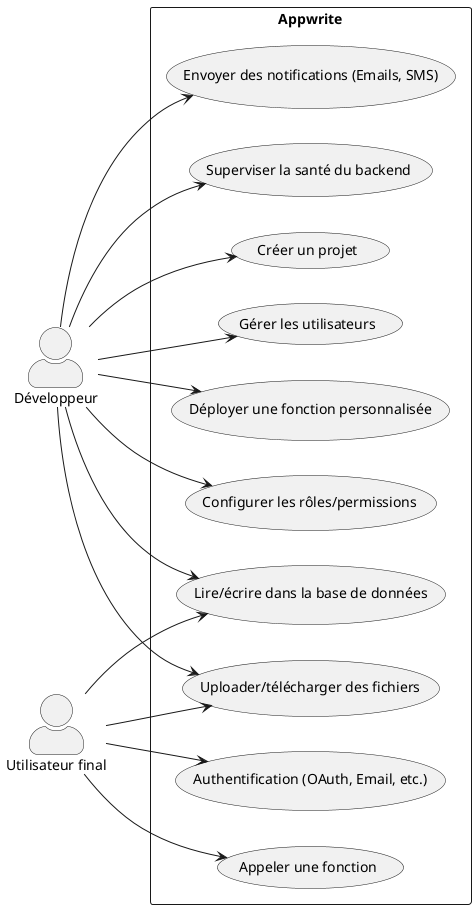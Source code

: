 @startuml
left to right direction
skinparam actorStyle awesome

actor "Développeur" as Dev
actor "Utilisateur final" as User

rectangle "Appwrite" {
  
  usecase "Créer un projet" as UC1
  usecase "Gérer les utilisateurs" as UC2
  usecase "Authentification (OAuth, Email, etc.)" as UC3
  usecase "Lire/écrire dans la base de données" as UC4
  usecase "Uploader/télécharger des fichiers" as UC5
  usecase "Déployer une fonction personnalisée" as UC6
  usecase "Appeler une fonction" as UC7
  usecase "Configurer les rôles/permissions" as UC8
  usecase "Envoyer des notifications (Emails, SMS)" as UC9
  usecase "Superviser la santé du backend" as UC10

}

Dev --> UC1
Dev --> UC2
Dev --> UC4
Dev --> UC5
Dev --> UC6
Dev --> UC8
Dev --> UC10
Dev --> UC9

User --> UC3
User --> UC4
User --> UC5
User --> UC7

@enduml

